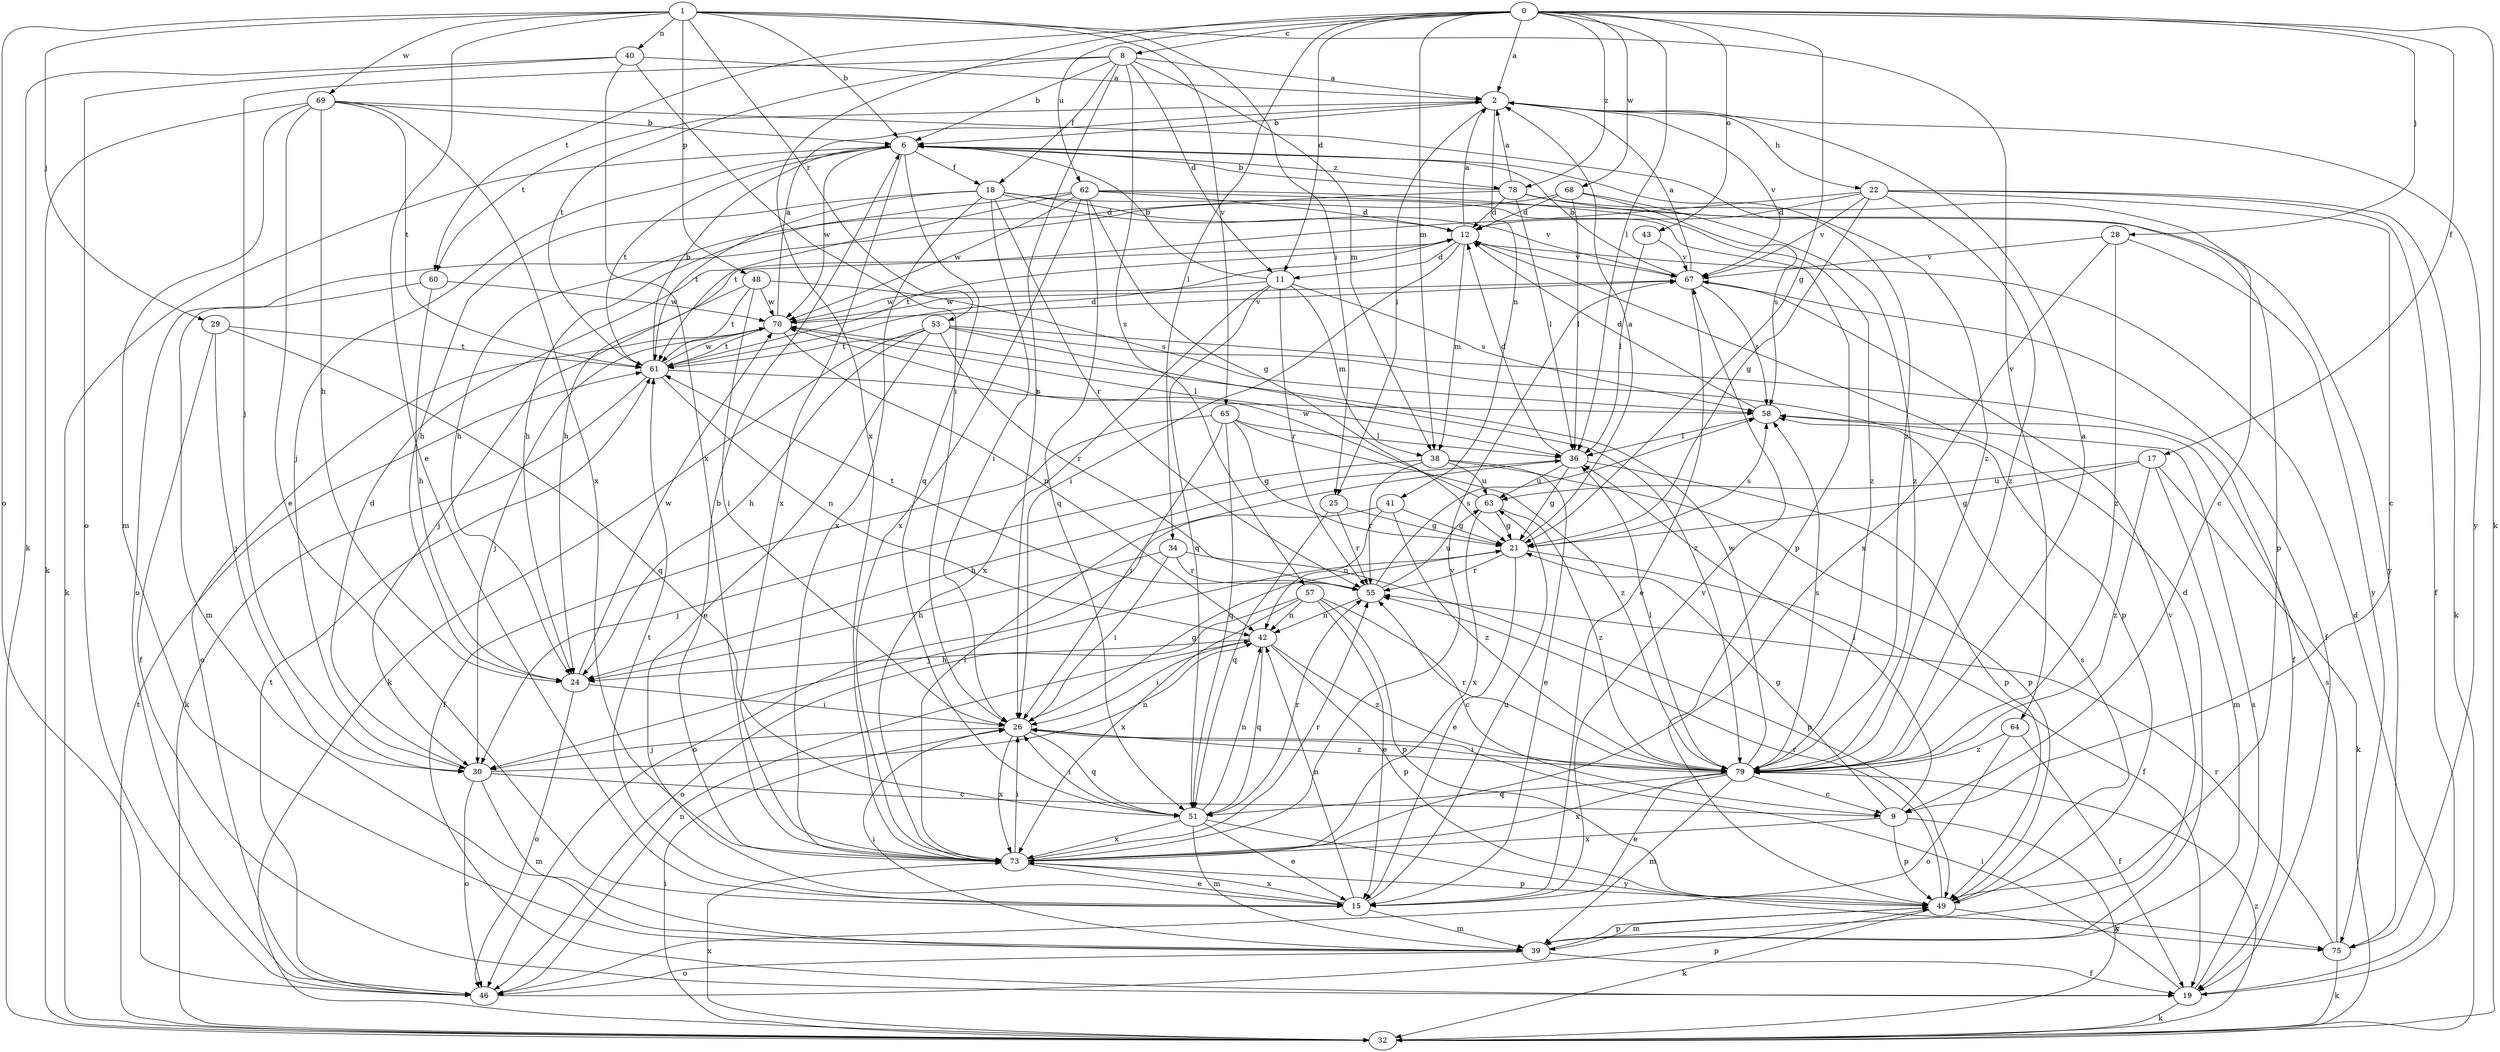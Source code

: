 strict digraph  {
0;
1;
2;
6;
8;
9;
11;
12;
15;
17;
18;
19;
21;
22;
24;
25;
26;
28;
29;
30;
32;
34;
36;
38;
39;
40;
41;
42;
43;
46;
48;
49;
51;
53;
55;
57;
58;
60;
61;
62;
63;
64;
65;
67;
68;
69;
70;
73;
75;
78;
79;
0 -> 2  [label=a];
0 -> 8  [label=c];
0 -> 11  [label=d];
0 -> 17  [label=f];
0 -> 21  [label=g];
0 -> 28  [label=j];
0 -> 32  [label=k];
0 -> 34  [label=l];
0 -> 36  [label=l];
0 -> 38  [label=m];
0 -> 43  [label=o];
0 -> 60  [label=t];
0 -> 62  [label=u];
0 -> 68  [label=w];
0 -> 73  [label=x];
0 -> 78  [label=z];
1 -> 6  [label=b];
1 -> 15  [label=e];
1 -> 25  [label=i];
1 -> 29  [label=j];
1 -> 40  [label=n];
1 -> 46  [label=o];
1 -> 48  [label=p];
1 -> 53  [label=r];
1 -> 64  [label=v];
1 -> 65  [label=v];
1 -> 69  [label=w];
2 -> 6  [label=b];
2 -> 22  [label=h];
2 -> 25  [label=i];
2 -> 41  [label=n];
2 -> 60  [label=t];
2 -> 67  [label=v];
2 -> 75  [label=y];
6 -> 18  [label=f];
6 -> 30  [label=j];
6 -> 32  [label=k];
6 -> 51  [label=q];
6 -> 61  [label=t];
6 -> 70  [label=w];
6 -> 73  [label=x];
6 -> 78  [label=z];
6 -> 79  [label=z];
8 -> 2  [label=a];
8 -> 6  [label=b];
8 -> 11  [label=d];
8 -> 18  [label=f];
8 -> 26  [label=i];
8 -> 30  [label=j];
8 -> 38  [label=m];
8 -> 57  [label=s];
8 -> 61  [label=t];
9 -> 21  [label=g];
9 -> 32  [label=k];
9 -> 36  [label=l];
9 -> 49  [label=p];
9 -> 73  [label=x];
11 -> 6  [label=b];
11 -> 38  [label=m];
11 -> 51  [label=q];
11 -> 55  [label=r];
11 -> 58  [label=s];
11 -> 70  [label=w];
11 -> 73  [label=x];
12 -> 2  [label=a];
12 -> 11  [label=d];
12 -> 26  [label=i];
12 -> 38  [label=m];
12 -> 61  [label=t];
12 -> 67  [label=v];
15 -> 39  [label=m];
15 -> 42  [label=n];
15 -> 61  [label=t];
15 -> 63  [label=u];
15 -> 67  [label=v];
15 -> 73  [label=x];
17 -> 21  [label=g];
17 -> 32  [label=k];
17 -> 39  [label=m];
17 -> 63  [label=u];
17 -> 79  [label=z];
18 -> 12  [label=d];
18 -> 24  [label=h];
18 -> 26  [label=i];
18 -> 49  [label=p];
18 -> 55  [label=r];
18 -> 61  [label=t];
18 -> 67  [label=v];
18 -> 73  [label=x];
19 -> 12  [label=d];
19 -> 26  [label=i];
19 -> 32  [label=k];
19 -> 58  [label=s];
21 -> 2  [label=a];
21 -> 15  [label=e];
21 -> 19  [label=f];
21 -> 30  [label=j];
21 -> 55  [label=r];
21 -> 58  [label=s];
22 -> 9  [label=c];
22 -> 12  [label=d];
22 -> 19  [label=f];
22 -> 21  [label=g];
22 -> 24  [label=h];
22 -> 32  [label=k];
22 -> 67  [label=v];
22 -> 79  [label=z];
24 -> 26  [label=i];
24 -> 46  [label=o];
24 -> 70  [label=w];
25 -> 21  [label=g];
25 -> 51  [label=q];
25 -> 55  [label=r];
26 -> 21  [label=g];
26 -> 30  [label=j];
26 -> 51  [label=q];
26 -> 73  [label=x];
26 -> 79  [label=z];
28 -> 67  [label=v];
28 -> 73  [label=x];
28 -> 75  [label=y];
28 -> 79  [label=z];
29 -> 19  [label=f];
29 -> 30  [label=j];
29 -> 51  [label=q];
29 -> 61  [label=t];
30 -> 9  [label=c];
30 -> 12  [label=d];
30 -> 39  [label=m];
30 -> 42  [label=n];
30 -> 46  [label=o];
32 -> 26  [label=i];
32 -> 61  [label=t];
32 -> 73  [label=x];
32 -> 79  [label=z];
34 -> 24  [label=h];
34 -> 26  [label=i];
34 -> 49  [label=p];
34 -> 55  [label=r];
36 -> 12  [label=d];
36 -> 21  [label=g];
36 -> 24  [label=h];
36 -> 49  [label=p];
36 -> 63  [label=u];
38 -> 15  [label=e];
38 -> 30  [label=j];
38 -> 49  [label=p];
38 -> 55  [label=r];
38 -> 63  [label=u];
39 -> 12  [label=d];
39 -> 19  [label=f];
39 -> 26  [label=i];
39 -> 46  [label=o];
39 -> 49  [label=p];
39 -> 67  [label=v];
40 -> 2  [label=a];
40 -> 26  [label=i];
40 -> 32  [label=k];
40 -> 46  [label=o];
40 -> 73  [label=x];
41 -> 21  [label=g];
41 -> 42  [label=n];
41 -> 46  [label=o];
41 -> 79  [label=z];
42 -> 24  [label=h];
42 -> 26  [label=i];
42 -> 49  [label=p];
42 -> 51  [label=q];
42 -> 79  [label=z];
43 -> 36  [label=l];
43 -> 67  [label=v];
46 -> 42  [label=n];
46 -> 49  [label=p];
46 -> 61  [label=t];
48 -> 26  [label=i];
48 -> 30  [label=j];
48 -> 58  [label=s];
48 -> 61  [label=t];
48 -> 70  [label=w];
49 -> 32  [label=k];
49 -> 39  [label=m];
49 -> 55  [label=r];
49 -> 58  [label=s];
49 -> 75  [label=y];
51 -> 15  [label=e];
51 -> 26  [label=i];
51 -> 39  [label=m];
51 -> 42  [label=n];
51 -> 55  [label=r];
51 -> 73  [label=x];
51 -> 75  [label=y];
53 -> 15  [label=e];
53 -> 19  [label=f];
53 -> 24  [label=h];
53 -> 32  [label=k];
53 -> 49  [label=p];
53 -> 55  [label=r];
53 -> 61  [label=t];
53 -> 79  [label=z];
55 -> 42  [label=n];
55 -> 58  [label=s];
55 -> 61  [label=t];
55 -> 63  [label=u];
57 -> 9  [label=c];
57 -> 15  [label=e];
57 -> 42  [label=n];
57 -> 46  [label=o];
57 -> 49  [label=p];
57 -> 73  [label=x];
58 -> 12  [label=d];
58 -> 36  [label=l];
60 -> 24  [label=h];
60 -> 39  [label=m];
60 -> 70  [label=w];
61 -> 6  [label=b];
61 -> 12  [label=d];
61 -> 32  [label=k];
61 -> 42  [label=n];
61 -> 58  [label=s];
61 -> 70  [label=w];
62 -> 12  [label=d];
62 -> 21  [label=g];
62 -> 24  [label=h];
62 -> 49  [label=p];
62 -> 51  [label=q];
62 -> 61  [label=t];
62 -> 70  [label=w];
62 -> 73  [label=x];
62 -> 79  [label=z];
63 -> 21  [label=g];
63 -> 70  [label=w];
63 -> 73  [label=x];
63 -> 79  [label=z];
64 -> 19  [label=f];
64 -> 46  [label=o];
64 -> 79  [label=z];
65 -> 19  [label=f];
65 -> 21  [label=g];
65 -> 26  [label=i];
65 -> 36  [label=l];
65 -> 51  [label=q];
65 -> 79  [label=z];
67 -> 2  [label=a];
67 -> 6  [label=b];
67 -> 15  [label=e];
67 -> 19  [label=f];
67 -> 58  [label=s];
67 -> 70  [label=w];
68 -> 12  [label=d];
68 -> 36  [label=l];
68 -> 46  [label=o];
68 -> 58  [label=s];
68 -> 79  [label=z];
69 -> 6  [label=b];
69 -> 15  [label=e];
69 -> 24  [label=h];
69 -> 32  [label=k];
69 -> 39  [label=m];
69 -> 61  [label=t];
69 -> 73  [label=x];
69 -> 79  [label=z];
70 -> 2  [label=a];
70 -> 30  [label=j];
70 -> 36  [label=l];
70 -> 42  [label=n];
70 -> 46  [label=o];
70 -> 61  [label=t];
70 -> 67  [label=v];
73 -> 6  [label=b];
73 -> 15  [label=e];
73 -> 26  [label=i];
73 -> 36  [label=l];
73 -> 49  [label=p];
73 -> 55  [label=r];
73 -> 67  [label=v];
75 -> 32  [label=k];
75 -> 55  [label=r];
75 -> 58  [label=s];
78 -> 2  [label=a];
78 -> 6  [label=b];
78 -> 9  [label=c];
78 -> 12  [label=d];
78 -> 24  [label=h];
78 -> 36  [label=l];
78 -> 75  [label=y];
79 -> 2  [label=a];
79 -> 9  [label=c];
79 -> 15  [label=e];
79 -> 26  [label=i];
79 -> 36  [label=l];
79 -> 39  [label=m];
79 -> 51  [label=q];
79 -> 55  [label=r];
79 -> 58  [label=s];
79 -> 70  [label=w];
79 -> 73  [label=x];
}
